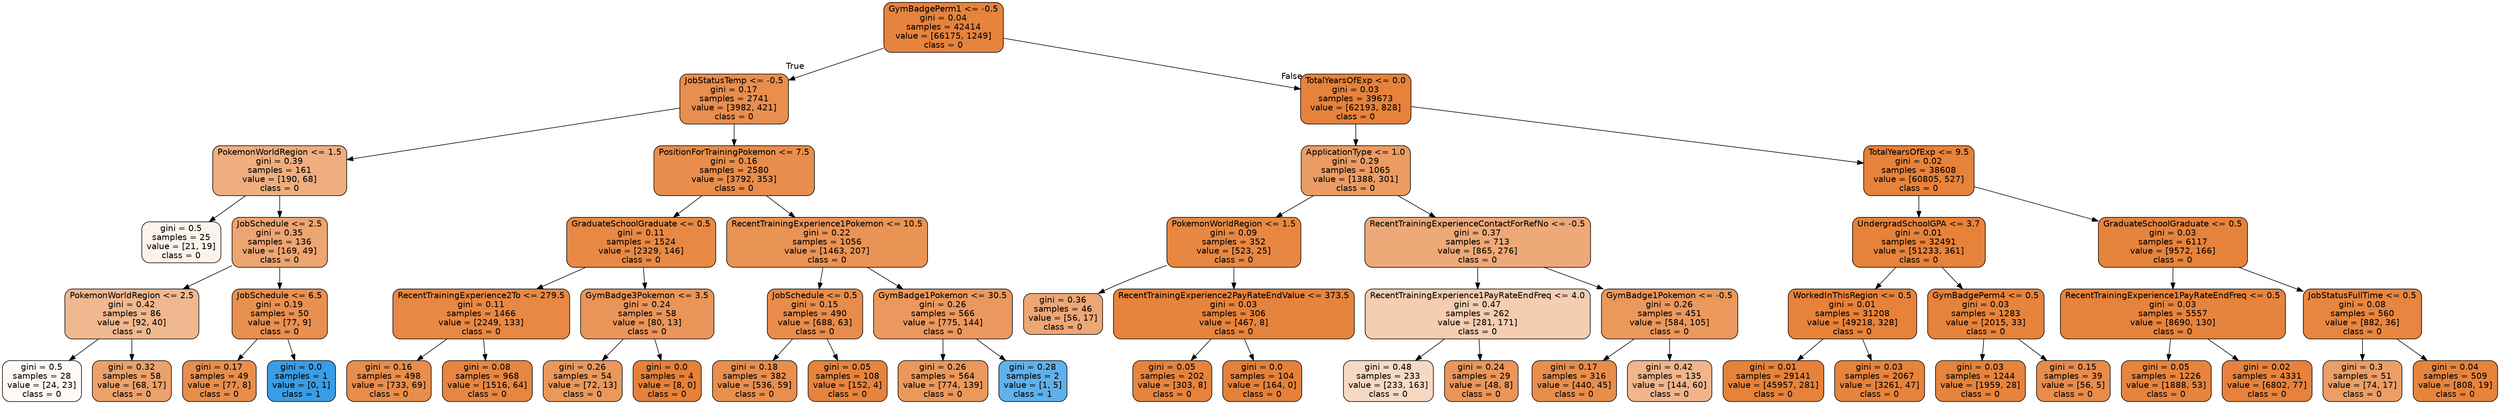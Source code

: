 digraph Tree {
node [shape=box, style="filled, rounded", color="black", fontname=helvetica] ;
edge [fontname=helvetica] ;
0 [label="GymBadgePerm1 <= -0.5\ngini = 0.04\nsamples = 42414\nvalue = [66175, 1249]\nclass = 0", fillcolor="#e58139fa"] ;
1 [label="JobStatusTemp <= -0.5\ngini = 0.17\nsamples = 2741\nvalue = [3982, 421]\nclass = 0", fillcolor="#e58139e4"] ;
0 -> 1 [labeldistance=2.5, labelangle=45, headlabel="True"] ;
2 [label="PokemonWorldRegion <= 1.5\ngini = 0.39\nsamples = 161\nvalue = [190, 68]\nclass = 0", fillcolor="#e58139a4"] ;
1 -> 2 ;
3 [label="gini = 0.5\nsamples = 25\nvalue = [21, 19]\nclass = 0", fillcolor="#e5813918"] ;
2 -> 3 ;
4 [label="JobSchedule <= 2.5\ngini = 0.35\nsamples = 136\nvalue = [169, 49]\nclass = 0", fillcolor="#e58139b5"] ;
2 -> 4 ;
5 [label="PokemonWorldRegion <= 2.5\ngini = 0.42\nsamples = 86\nvalue = [92, 40]\nclass = 0", fillcolor="#e5813990"] ;
4 -> 5 ;
6 [label="gini = 0.5\nsamples = 28\nvalue = [24, 23]\nclass = 0", fillcolor="#e581390b"] ;
5 -> 6 ;
7 [label="gini = 0.32\nsamples = 58\nvalue = [68, 17]\nclass = 0", fillcolor="#e58139bf"] ;
5 -> 7 ;
8 [label="JobSchedule <= 6.5\ngini = 0.19\nsamples = 50\nvalue = [77, 9]\nclass = 0", fillcolor="#e58139e1"] ;
4 -> 8 ;
9 [label="gini = 0.17\nsamples = 49\nvalue = [77, 8]\nclass = 0", fillcolor="#e58139e5"] ;
8 -> 9 ;
10 [label="gini = 0.0\nsamples = 1\nvalue = [0, 1]\nclass = 1", fillcolor="#399de5ff"] ;
8 -> 10 ;
11 [label="PositionForTrainingPokemon <= 7.5\ngini = 0.16\nsamples = 2580\nvalue = [3792, 353]\nclass = 0", fillcolor="#e58139e7"] ;
1 -> 11 ;
12 [label="GraduateSchoolGraduate <= 0.5\ngini = 0.11\nsamples = 1524\nvalue = [2329, 146]\nclass = 0", fillcolor="#e58139ef"] ;
11 -> 12 ;
13 [label="RecentTrainingExperience2To <= 279.5\ngini = 0.11\nsamples = 1466\nvalue = [2249, 133]\nclass = 0", fillcolor="#e58139f0"] ;
12 -> 13 ;
14 [label="gini = 0.16\nsamples = 498\nvalue = [733, 69]\nclass = 0", fillcolor="#e58139e7"] ;
13 -> 14 ;
15 [label="gini = 0.08\nsamples = 968\nvalue = [1516, 64]\nclass = 0", fillcolor="#e58139f4"] ;
13 -> 15 ;
16 [label="GymBadge3Pokemon <= 3.5\ngini = 0.24\nsamples = 58\nvalue = [80, 13]\nclass = 0", fillcolor="#e58139d6"] ;
12 -> 16 ;
17 [label="gini = 0.26\nsamples = 54\nvalue = [72, 13]\nclass = 0", fillcolor="#e58139d1"] ;
16 -> 17 ;
18 [label="gini = 0.0\nsamples = 4\nvalue = [8, 0]\nclass = 0", fillcolor="#e58139ff"] ;
16 -> 18 ;
19 [label="RecentTrainingExperience1Pokemon <= 10.5\ngini = 0.22\nsamples = 1056\nvalue = [1463, 207]\nclass = 0", fillcolor="#e58139db"] ;
11 -> 19 ;
20 [label="JobSchedule <= 0.5\ngini = 0.15\nsamples = 490\nvalue = [688, 63]\nclass = 0", fillcolor="#e58139e8"] ;
19 -> 20 ;
21 [label="gini = 0.18\nsamples = 382\nvalue = [536, 59]\nclass = 0", fillcolor="#e58139e3"] ;
20 -> 21 ;
22 [label="gini = 0.05\nsamples = 108\nvalue = [152, 4]\nclass = 0", fillcolor="#e58139f8"] ;
20 -> 22 ;
23 [label="GymBadge1Pokemon <= 30.5\ngini = 0.26\nsamples = 566\nvalue = [775, 144]\nclass = 0", fillcolor="#e58139d0"] ;
19 -> 23 ;
24 [label="gini = 0.26\nsamples = 564\nvalue = [774, 139]\nclass = 0", fillcolor="#e58139d1"] ;
23 -> 24 ;
25 [label="gini = 0.28\nsamples = 2\nvalue = [1, 5]\nclass = 1", fillcolor="#399de5cc"] ;
23 -> 25 ;
26 [label="TotalYearsOfExp <= 0.0\ngini = 0.03\nsamples = 39673\nvalue = [62193, 828]\nclass = 0", fillcolor="#e58139fc"] ;
0 -> 26 [labeldistance=2.5, labelangle=-45, headlabel="False"] ;
27 [label="ApplicationType <= 1.0\ngini = 0.29\nsamples = 1065\nvalue = [1388, 301]\nclass = 0", fillcolor="#e58139c8"] ;
26 -> 27 ;
28 [label="PokemonWorldRegion <= 1.5\ngini = 0.09\nsamples = 352\nvalue = [523, 25]\nclass = 0", fillcolor="#e58139f3"] ;
27 -> 28 ;
29 [label="gini = 0.36\nsamples = 46\nvalue = [56, 17]\nclass = 0", fillcolor="#e58139b2"] ;
28 -> 29 ;
30 [label="RecentTrainingExperience2PayRateEndValue <= 373.5\ngini = 0.03\nsamples = 306\nvalue = [467, 8]\nclass = 0", fillcolor="#e58139fb"] ;
28 -> 30 ;
31 [label="gini = 0.05\nsamples = 202\nvalue = [303, 8]\nclass = 0", fillcolor="#e58139f8"] ;
30 -> 31 ;
32 [label="gini = 0.0\nsamples = 104\nvalue = [164, 0]\nclass = 0", fillcolor="#e58139ff"] ;
30 -> 32 ;
33 [label="RecentTrainingExperienceContactForRefNo <= -0.5\ngini = 0.37\nsamples = 713\nvalue = [865, 276]\nclass = 0", fillcolor="#e58139ae"] ;
27 -> 33 ;
34 [label="RecentTrainingExperience1PayRateEndFreq <= 4.0\ngini = 0.47\nsamples = 262\nvalue = [281, 171]\nclass = 0", fillcolor="#e5813964"] ;
33 -> 34 ;
35 [label="gini = 0.48\nsamples = 233\nvalue = [233, 163]\nclass = 0", fillcolor="#e581394d"] ;
34 -> 35 ;
36 [label="gini = 0.24\nsamples = 29\nvalue = [48, 8]\nclass = 0", fillcolor="#e58139d4"] ;
34 -> 36 ;
37 [label="GymBadge1Pokemon <= -0.5\ngini = 0.26\nsamples = 451\nvalue = [584, 105]\nclass = 0", fillcolor="#e58139d1"] ;
33 -> 37 ;
38 [label="gini = 0.17\nsamples = 316\nvalue = [440, 45]\nclass = 0", fillcolor="#e58139e5"] ;
37 -> 38 ;
39 [label="gini = 0.42\nsamples = 135\nvalue = [144, 60]\nclass = 0", fillcolor="#e5813995"] ;
37 -> 39 ;
40 [label="TotalYearsOfExp <= 9.5\ngini = 0.02\nsamples = 38608\nvalue = [60805, 527]\nclass = 0", fillcolor="#e58139fd"] ;
26 -> 40 ;
41 [label="UndergradSchoolGPA <= 3.7\ngini = 0.01\nsamples = 32491\nvalue = [51233, 361]\nclass = 0", fillcolor="#e58139fd"] ;
40 -> 41 ;
42 [label="WorkedInThisRegion <= 0.5\ngini = 0.01\nsamples = 31208\nvalue = [49218, 328]\nclass = 0", fillcolor="#e58139fd"] ;
41 -> 42 ;
43 [label="gini = 0.01\nsamples = 29141\nvalue = [45957, 281]\nclass = 0", fillcolor="#e58139fd"] ;
42 -> 43 ;
44 [label="gini = 0.03\nsamples = 2067\nvalue = [3261, 47]\nclass = 0", fillcolor="#e58139fb"] ;
42 -> 44 ;
45 [label="GymBadgePerm4 <= 0.5\ngini = 0.03\nsamples = 1283\nvalue = [2015, 33]\nclass = 0", fillcolor="#e58139fb"] ;
41 -> 45 ;
46 [label="gini = 0.03\nsamples = 1244\nvalue = [1959, 28]\nclass = 0", fillcolor="#e58139fb"] ;
45 -> 46 ;
47 [label="gini = 0.15\nsamples = 39\nvalue = [56, 5]\nclass = 0", fillcolor="#e58139e8"] ;
45 -> 47 ;
48 [label="GraduateSchoolGraduate <= 0.5\ngini = 0.03\nsamples = 6117\nvalue = [9572, 166]\nclass = 0", fillcolor="#e58139fb"] ;
40 -> 48 ;
49 [label="RecentTrainingExperience1PayRateEndFreq <= 0.5\ngini = 0.03\nsamples = 5557\nvalue = [8690, 130]\nclass = 0", fillcolor="#e58139fb"] ;
48 -> 49 ;
50 [label="gini = 0.05\nsamples = 1226\nvalue = [1888, 53]\nclass = 0", fillcolor="#e58139f8"] ;
49 -> 50 ;
51 [label="gini = 0.02\nsamples = 4331\nvalue = [6802, 77]\nclass = 0", fillcolor="#e58139fc"] ;
49 -> 51 ;
52 [label="JobStatusFullTime <= 0.5\ngini = 0.08\nsamples = 560\nvalue = [882, 36]\nclass = 0", fillcolor="#e58139f5"] ;
48 -> 52 ;
53 [label="gini = 0.3\nsamples = 51\nvalue = [74, 17]\nclass = 0", fillcolor="#e58139c4"] ;
52 -> 53 ;
54 [label="gini = 0.04\nsamples = 509\nvalue = [808, 19]\nclass = 0", fillcolor="#e58139f9"] ;
52 -> 54 ;
}